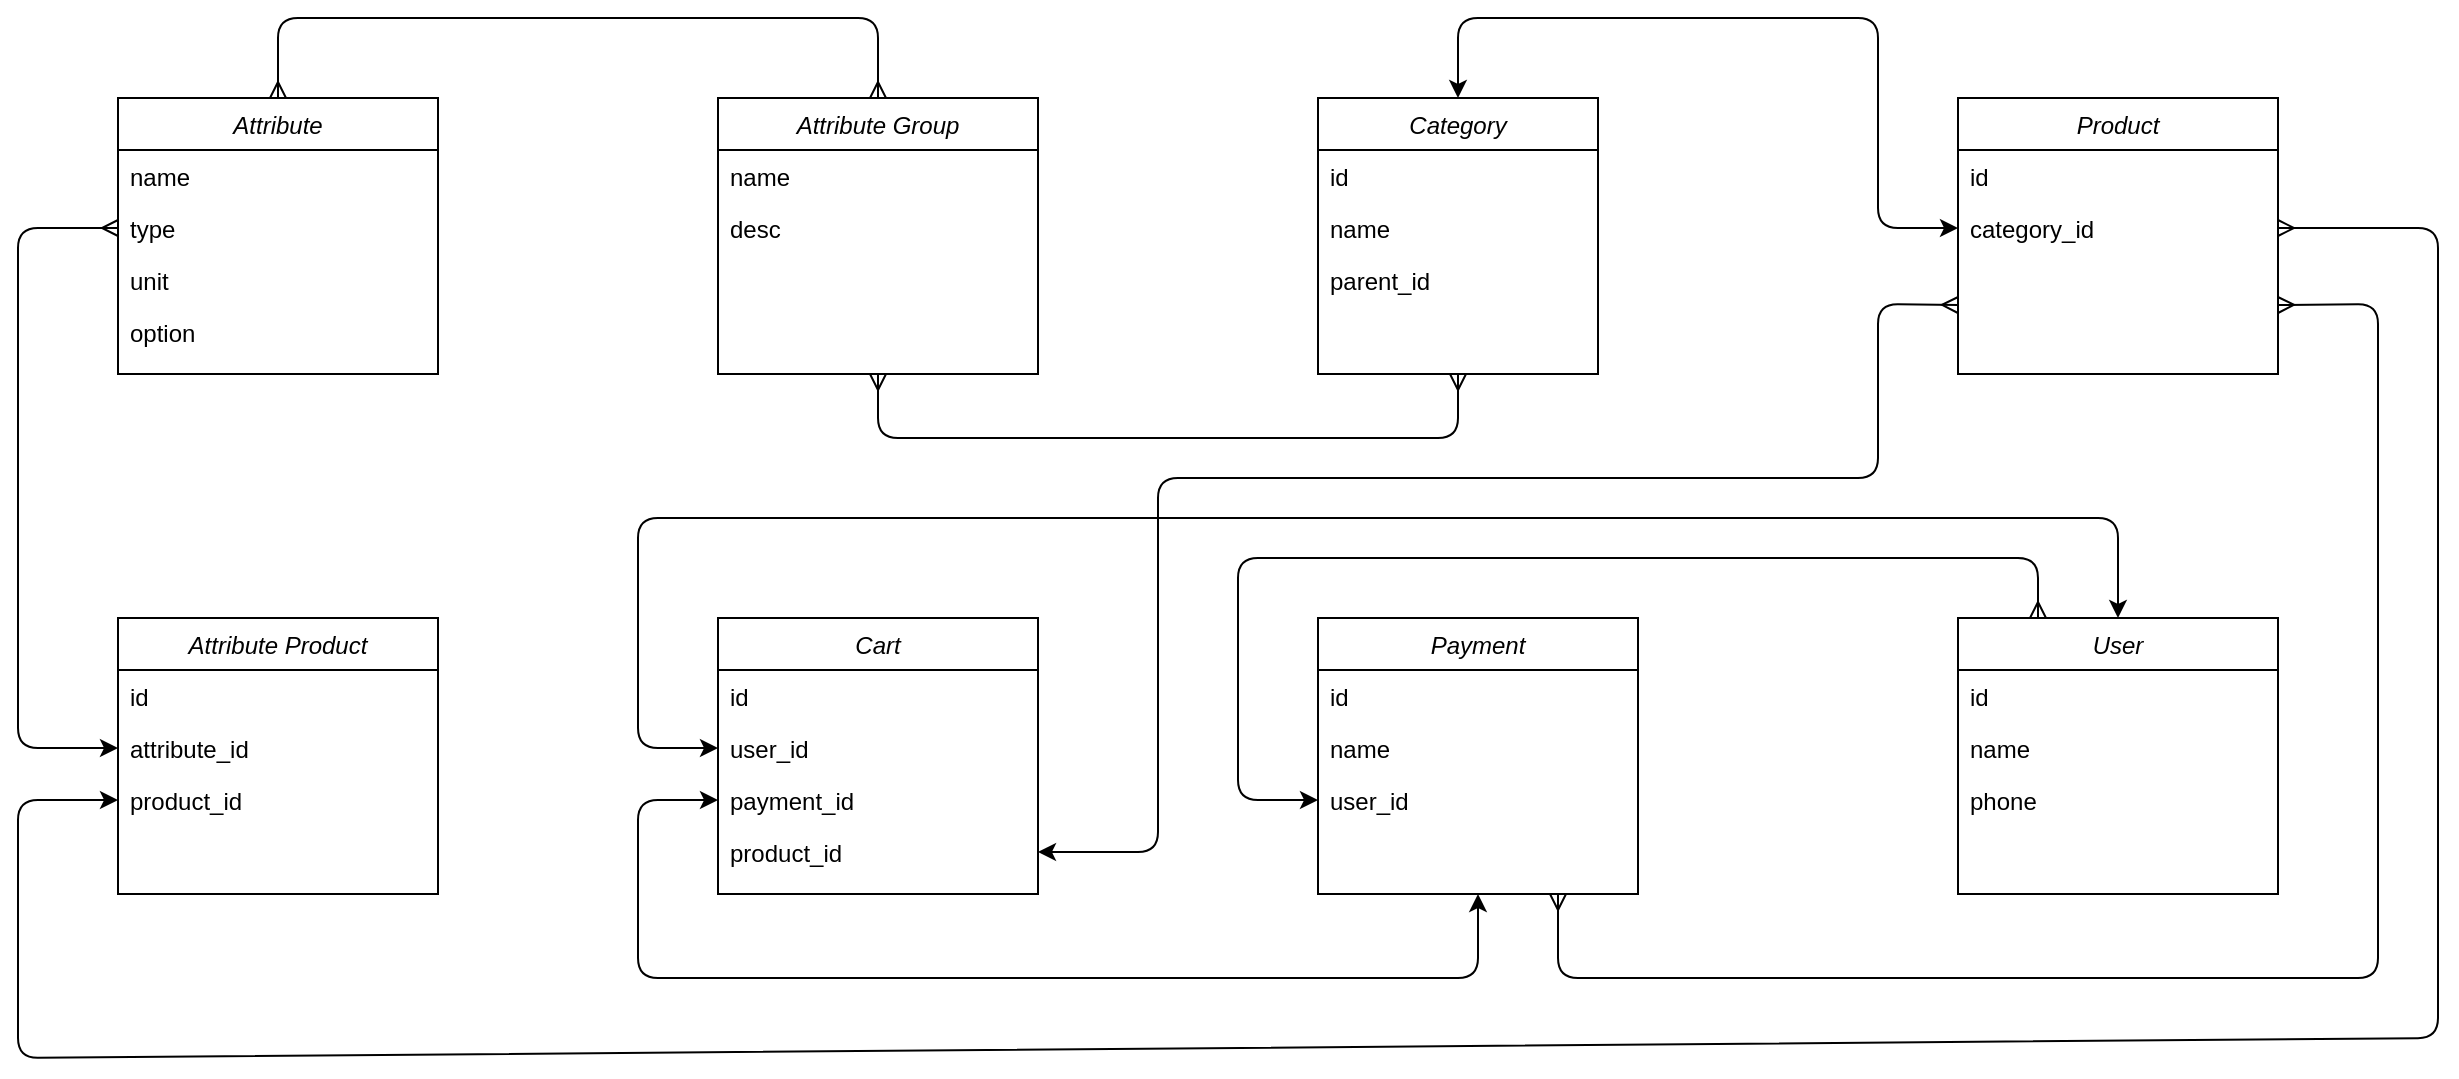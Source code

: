 <mxfile version="13.6.6" type="github">
  <diagram id="C5RBs43oDa-KdzZeNtuy" name="Page-1">
    <mxGraphModel dx="2310" dy="1952" grid="1" gridSize="10" guides="1" tooltips="1" connect="1" arrows="1" fold="1" page="1" pageScale="1" pageWidth="827" pageHeight="1169" math="0" shadow="0">
      <root>
        <mxCell id="WIyWlLk6GJQsqaUBKTNV-0" />
        <mxCell id="WIyWlLk6GJQsqaUBKTNV-1" parent="WIyWlLk6GJQsqaUBKTNV-0" />
        <mxCell id="zkfFHV4jXpPFQw0GAbJ--0" value="Attribute Group" style="swimlane;fontStyle=2;align=center;verticalAlign=top;childLayout=stackLayout;horizontal=1;startSize=26;horizontalStack=0;resizeParent=1;resizeLast=0;collapsible=1;marginBottom=0;rounded=0;shadow=0;strokeWidth=1;" parent="WIyWlLk6GJQsqaUBKTNV-1" vertex="1">
          <mxGeometry x="20" y="20" width="160" height="138" as="geometry">
            <mxRectangle x="230" y="140" width="160" height="26" as="alternateBounds" />
          </mxGeometry>
        </mxCell>
        <mxCell id="zkfFHV4jXpPFQw0GAbJ--1" value="name" style="text;align=left;verticalAlign=top;spacingLeft=4;spacingRight=4;overflow=hidden;rotatable=0;points=[[0,0.5],[1,0.5]];portConstraint=eastwest;" parent="zkfFHV4jXpPFQw0GAbJ--0" vertex="1">
          <mxGeometry y="26" width="160" height="26" as="geometry" />
        </mxCell>
        <mxCell id="zkfFHV4jXpPFQw0GAbJ--2" value="desc" style="text;align=left;verticalAlign=top;spacingLeft=4;spacingRight=4;overflow=hidden;rotatable=0;points=[[0,0.5],[1,0.5]];portConstraint=eastwest;rounded=0;shadow=0;html=0;" parent="zkfFHV4jXpPFQw0GAbJ--0" vertex="1">
          <mxGeometry y="52" width="160" height="26" as="geometry" />
        </mxCell>
        <mxCell id="j1zrnvNkxj95_oALO9Bb-7" value="Cart" style="swimlane;fontStyle=2;align=center;verticalAlign=top;childLayout=stackLayout;horizontal=1;startSize=26;horizontalStack=0;resizeParent=1;resizeLast=0;collapsible=1;marginBottom=0;rounded=0;shadow=0;strokeWidth=1;" vertex="1" parent="WIyWlLk6GJQsqaUBKTNV-1">
          <mxGeometry x="20" y="280" width="160" height="138" as="geometry">
            <mxRectangle x="230" y="140" width="160" height="26" as="alternateBounds" />
          </mxGeometry>
        </mxCell>
        <mxCell id="j1zrnvNkxj95_oALO9Bb-8" value="id" style="text;align=left;verticalAlign=top;spacingLeft=4;spacingRight=4;overflow=hidden;rotatable=0;points=[[0,0.5],[1,0.5]];portConstraint=eastwest;" vertex="1" parent="j1zrnvNkxj95_oALO9Bb-7">
          <mxGeometry y="26" width="160" height="26" as="geometry" />
        </mxCell>
        <mxCell id="j1zrnvNkxj95_oALO9Bb-9" value="user_id" style="text;align=left;verticalAlign=top;spacingLeft=4;spacingRight=4;overflow=hidden;rotatable=0;points=[[0,0.5],[1,0.5]];portConstraint=eastwest;rounded=0;shadow=0;html=0;" vertex="1" parent="j1zrnvNkxj95_oALO9Bb-7">
          <mxGeometry y="52" width="160" height="26" as="geometry" />
        </mxCell>
        <mxCell id="j1zrnvNkxj95_oALO9Bb-10" value="payment_id" style="text;align=left;verticalAlign=top;spacingLeft=4;spacingRight=4;overflow=hidden;rotatable=0;points=[[0,0.5],[1,0.5]];portConstraint=eastwest;rounded=0;shadow=0;html=0;" vertex="1" parent="j1zrnvNkxj95_oALO9Bb-7">
          <mxGeometry y="78" width="160" height="26" as="geometry" />
        </mxCell>
        <mxCell id="j1zrnvNkxj95_oALO9Bb-63" value="product_id" style="text;align=left;verticalAlign=top;spacingLeft=4;spacingRight=4;overflow=hidden;rotatable=0;points=[[0,0.5],[1,0.5]];portConstraint=eastwest;rounded=0;shadow=0;html=0;" vertex="1" parent="j1zrnvNkxj95_oALO9Bb-7">
          <mxGeometry y="104" width="160" height="26" as="geometry" />
        </mxCell>
        <mxCell id="j1zrnvNkxj95_oALO9Bb-1" value="Category" style="swimlane;fontStyle=2;align=center;verticalAlign=top;childLayout=stackLayout;horizontal=1;startSize=26;horizontalStack=0;resizeParent=1;resizeLast=0;collapsible=1;marginBottom=0;rounded=0;shadow=0;strokeWidth=1;" vertex="1" parent="WIyWlLk6GJQsqaUBKTNV-1">
          <mxGeometry x="320" y="20" width="140" height="138" as="geometry">
            <mxRectangle x="230" y="140" width="160" height="26" as="alternateBounds" />
          </mxGeometry>
        </mxCell>
        <mxCell id="j1zrnvNkxj95_oALO9Bb-3" value="id" style="text;align=left;verticalAlign=top;spacingLeft=4;spacingRight=4;overflow=hidden;rotatable=0;points=[[0,0.5],[1,0.5]];portConstraint=eastwest;rounded=0;shadow=0;html=0;" vertex="1" parent="j1zrnvNkxj95_oALO9Bb-1">
          <mxGeometry y="26" width="140" height="26" as="geometry" />
        </mxCell>
        <mxCell id="j1zrnvNkxj95_oALO9Bb-4" value="name" style="text;align=left;verticalAlign=top;spacingLeft=4;spacingRight=4;overflow=hidden;rotatable=0;points=[[0,0.5],[1,0.5]];portConstraint=eastwest;rounded=0;shadow=0;html=0;" vertex="1" parent="j1zrnvNkxj95_oALO9Bb-1">
          <mxGeometry y="52" width="140" height="26" as="geometry" />
        </mxCell>
        <mxCell id="j1zrnvNkxj95_oALO9Bb-49" value="parent_id" style="text;align=left;verticalAlign=top;spacingLeft=4;spacingRight=4;overflow=hidden;rotatable=0;points=[[0,0.5],[1,0.5]];portConstraint=eastwest;rounded=0;shadow=0;html=0;" vertex="1" parent="j1zrnvNkxj95_oALO9Bb-1">
          <mxGeometry y="78" width="140" height="26" as="geometry" />
        </mxCell>
        <mxCell id="j1zrnvNkxj95_oALO9Bb-13" value="Payment" style="swimlane;fontStyle=2;align=center;verticalAlign=top;childLayout=stackLayout;horizontal=1;startSize=26;horizontalStack=0;resizeParent=1;resizeLast=0;collapsible=1;marginBottom=0;rounded=0;shadow=0;strokeWidth=1;" vertex="1" parent="WIyWlLk6GJQsqaUBKTNV-1">
          <mxGeometry x="320" y="280" width="160" height="138" as="geometry">
            <mxRectangle x="230" y="140" width="160" height="26" as="alternateBounds" />
          </mxGeometry>
        </mxCell>
        <mxCell id="j1zrnvNkxj95_oALO9Bb-14" value="id" style="text;align=left;verticalAlign=top;spacingLeft=4;spacingRight=4;overflow=hidden;rotatable=0;points=[[0,0.5],[1,0.5]];portConstraint=eastwest;" vertex="1" parent="j1zrnvNkxj95_oALO9Bb-13">
          <mxGeometry y="26" width="160" height="26" as="geometry" />
        </mxCell>
        <mxCell id="j1zrnvNkxj95_oALO9Bb-15" value="name" style="text;align=left;verticalAlign=top;spacingLeft=4;spacingRight=4;overflow=hidden;rotatable=0;points=[[0,0.5],[1,0.5]];portConstraint=eastwest;rounded=0;shadow=0;html=0;" vertex="1" parent="j1zrnvNkxj95_oALO9Bb-13">
          <mxGeometry y="52" width="160" height="26" as="geometry" />
        </mxCell>
        <mxCell id="j1zrnvNkxj95_oALO9Bb-16" value="user_id" style="text;align=left;verticalAlign=top;spacingLeft=4;spacingRight=4;overflow=hidden;rotatable=0;points=[[0,0.5],[1,0.5]];portConstraint=eastwest;rounded=0;shadow=0;html=0;" vertex="1" parent="j1zrnvNkxj95_oALO9Bb-13">
          <mxGeometry y="78" width="160" height="26" as="geometry" />
        </mxCell>
        <mxCell id="j1zrnvNkxj95_oALO9Bb-19" value="Product" style="swimlane;fontStyle=2;align=center;verticalAlign=top;childLayout=stackLayout;horizontal=1;startSize=26;horizontalStack=0;resizeParent=1;resizeLast=0;collapsible=1;marginBottom=0;rounded=0;shadow=0;strokeWidth=1;" vertex="1" parent="WIyWlLk6GJQsqaUBKTNV-1">
          <mxGeometry x="640" y="20" width="160" height="138" as="geometry">
            <mxRectangle x="230" y="140" width="160" height="26" as="alternateBounds" />
          </mxGeometry>
        </mxCell>
        <mxCell id="j1zrnvNkxj95_oALO9Bb-20" value="id" style="text;align=left;verticalAlign=top;spacingLeft=4;spacingRight=4;overflow=hidden;rotatable=0;points=[[0,0.5],[1,0.5]];portConstraint=eastwest;" vertex="1" parent="j1zrnvNkxj95_oALO9Bb-19">
          <mxGeometry y="26" width="160" height="26" as="geometry" />
        </mxCell>
        <mxCell id="j1zrnvNkxj95_oALO9Bb-21" value="category_id&#xa;" style="text;align=left;verticalAlign=top;spacingLeft=4;spacingRight=4;overflow=hidden;rotatable=0;points=[[0,0.5],[1,0.5]];portConstraint=eastwest;rounded=0;shadow=0;html=0;" vertex="1" parent="j1zrnvNkxj95_oALO9Bb-19">
          <mxGeometry y="52" width="160" height="26" as="geometry" />
        </mxCell>
        <mxCell id="j1zrnvNkxj95_oALO9Bb-25" value="User" style="swimlane;fontStyle=2;align=center;verticalAlign=top;childLayout=stackLayout;horizontal=1;startSize=26;horizontalStack=0;resizeParent=1;resizeLast=0;collapsible=1;marginBottom=0;rounded=0;shadow=0;strokeWidth=1;" vertex="1" parent="WIyWlLk6GJQsqaUBKTNV-1">
          <mxGeometry x="640" y="280" width="160" height="138" as="geometry">
            <mxRectangle x="230" y="140" width="160" height="26" as="alternateBounds" />
          </mxGeometry>
        </mxCell>
        <mxCell id="j1zrnvNkxj95_oALO9Bb-26" value="id" style="text;align=left;verticalAlign=top;spacingLeft=4;spacingRight=4;overflow=hidden;rotatable=0;points=[[0,0.5],[1,0.5]];portConstraint=eastwest;" vertex="1" parent="j1zrnvNkxj95_oALO9Bb-25">
          <mxGeometry y="26" width="160" height="26" as="geometry" />
        </mxCell>
        <mxCell id="j1zrnvNkxj95_oALO9Bb-27" value="name" style="text;align=left;verticalAlign=top;spacingLeft=4;spacingRight=4;overflow=hidden;rotatable=0;points=[[0,0.5],[1,0.5]];portConstraint=eastwest;rounded=0;shadow=0;html=0;" vertex="1" parent="j1zrnvNkxj95_oALO9Bb-25">
          <mxGeometry y="52" width="160" height="26" as="geometry" />
        </mxCell>
        <mxCell id="j1zrnvNkxj95_oALO9Bb-28" value="phone" style="text;align=left;verticalAlign=top;spacingLeft=4;spacingRight=4;overflow=hidden;rotatable=0;points=[[0,0.5],[1,0.5]];portConstraint=eastwest;rounded=0;shadow=0;html=0;" vertex="1" parent="j1zrnvNkxj95_oALO9Bb-25">
          <mxGeometry y="78" width="160" height="26" as="geometry" />
        </mxCell>
        <mxCell id="j1zrnvNkxj95_oALO9Bb-39" value="Attribute" style="swimlane;fontStyle=2;align=center;verticalAlign=top;childLayout=stackLayout;horizontal=1;startSize=26;horizontalStack=0;resizeParent=1;resizeLast=0;collapsible=1;marginBottom=0;rounded=0;shadow=0;strokeWidth=1;" vertex="1" parent="WIyWlLk6GJQsqaUBKTNV-1">
          <mxGeometry x="-280" y="20" width="160" height="138" as="geometry">
            <mxRectangle x="230" y="140" width="160" height="26" as="alternateBounds" />
          </mxGeometry>
        </mxCell>
        <mxCell id="j1zrnvNkxj95_oALO9Bb-40" value="name" style="text;align=left;verticalAlign=top;spacingLeft=4;spacingRight=4;overflow=hidden;rotatable=0;points=[[0,0.5],[1,0.5]];portConstraint=eastwest;" vertex="1" parent="j1zrnvNkxj95_oALO9Bb-39">
          <mxGeometry y="26" width="160" height="26" as="geometry" />
        </mxCell>
        <mxCell id="j1zrnvNkxj95_oALO9Bb-41" value="type" style="text;align=left;verticalAlign=top;spacingLeft=4;spacingRight=4;overflow=hidden;rotatable=0;points=[[0,0.5],[1,0.5]];portConstraint=eastwest;rounded=0;shadow=0;html=0;" vertex="1" parent="j1zrnvNkxj95_oALO9Bb-39">
          <mxGeometry y="52" width="160" height="26" as="geometry" />
        </mxCell>
        <mxCell id="j1zrnvNkxj95_oALO9Bb-42" value="unit" style="text;align=left;verticalAlign=top;spacingLeft=4;spacingRight=4;overflow=hidden;rotatable=0;points=[[0,0.5],[1,0.5]];portConstraint=eastwest;rounded=0;shadow=0;html=0;" vertex="1" parent="j1zrnvNkxj95_oALO9Bb-39">
          <mxGeometry y="78" width="160" height="26" as="geometry" />
        </mxCell>
        <mxCell id="j1zrnvNkxj95_oALO9Bb-44" value="option" style="text;align=left;verticalAlign=top;spacingLeft=4;spacingRight=4;overflow=hidden;rotatable=0;points=[[0,0.5],[1,0.5]];portConstraint=eastwest;" vertex="1" parent="j1zrnvNkxj95_oALO9Bb-39">
          <mxGeometry y="104" width="160" height="26" as="geometry" />
        </mxCell>
        <mxCell id="j1zrnvNkxj95_oALO9Bb-45" value="" style="endArrow=classic;startArrow=classic;html=1;entryX=0;entryY=0.5;entryDx=0;entryDy=0;exitX=0.5;exitY=0;exitDx=0;exitDy=0;" edge="1" parent="WIyWlLk6GJQsqaUBKTNV-1" source="j1zrnvNkxj95_oALO9Bb-1" target="j1zrnvNkxj95_oALO9Bb-21">
          <mxGeometry width="50" height="50" relative="1" as="geometry">
            <mxPoint x="520" y="150" as="sourcePoint" />
            <mxPoint x="570" y="100" as="targetPoint" />
            <Array as="points">
              <mxPoint x="390" y="-20" />
              <mxPoint x="600" y="-20" />
              <mxPoint x="600" y="85" />
            </Array>
          </mxGeometry>
        </mxCell>
        <mxCell id="j1zrnvNkxj95_oALO9Bb-47" value="" style="endArrow=classic;startArrow=classic;html=1;entryX=0.5;entryY=0;entryDx=0;entryDy=0;exitX=0;exitY=0.5;exitDx=0;exitDy=0;" edge="1" parent="WIyWlLk6GJQsqaUBKTNV-1" source="j1zrnvNkxj95_oALO9Bb-9" target="j1zrnvNkxj95_oALO9Bb-25">
          <mxGeometry width="50" height="50" relative="1" as="geometry">
            <mxPoint x="370" y="310" as="sourcePoint" />
            <mxPoint x="420" y="260" as="targetPoint" />
            <Array as="points">
              <mxPoint x="-20" y="345" />
              <mxPoint x="-20" y="230" />
              <mxPoint x="720" y="230" />
            </Array>
          </mxGeometry>
        </mxCell>
        <mxCell id="j1zrnvNkxj95_oALO9Bb-48" value="" style="endArrow=classic;startArrow=classic;html=1;exitX=0;exitY=0.5;exitDx=0;exitDy=0;" edge="1" parent="WIyWlLk6GJQsqaUBKTNV-1" source="j1zrnvNkxj95_oALO9Bb-10">
          <mxGeometry width="50" height="50" relative="1" as="geometry">
            <mxPoint x="350" y="468" as="sourcePoint" />
            <mxPoint x="400" y="418" as="targetPoint" />
            <Array as="points">
              <mxPoint x="-20" y="371" />
              <mxPoint x="-20" y="460" />
              <mxPoint x="400" y="460" />
            </Array>
          </mxGeometry>
        </mxCell>
        <mxCell id="j1zrnvNkxj95_oALO9Bb-50" value="Attribute Product" style="swimlane;fontStyle=2;align=center;verticalAlign=top;childLayout=stackLayout;horizontal=1;startSize=26;horizontalStack=0;resizeParent=1;resizeLast=0;collapsible=1;marginBottom=0;rounded=0;shadow=0;strokeWidth=1;" vertex="1" parent="WIyWlLk6GJQsqaUBKTNV-1">
          <mxGeometry x="-280" y="280" width="160" height="138" as="geometry">
            <mxRectangle x="230" y="140" width="160" height="26" as="alternateBounds" />
          </mxGeometry>
        </mxCell>
        <mxCell id="j1zrnvNkxj95_oALO9Bb-51" value="id" style="text;align=left;verticalAlign=top;spacingLeft=4;spacingRight=4;overflow=hidden;rotatable=0;points=[[0,0.5],[1,0.5]];portConstraint=eastwest;" vertex="1" parent="j1zrnvNkxj95_oALO9Bb-50">
          <mxGeometry y="26" width="160" height="26" as="geometry" />
        </mxCell>
        <mxCell id="j1zrnvNkxj95_oALO9Bb-52" value="attribute_id" style="text;align=left;verticalAlign=top;spacingLeft=4;spacingRight=4;overflow=hidden;rotatable=0;points=[[0,0.5],[1,0.5]];portConstraint=eastwest;rounded=0;shadow=0;html=0;" vertex="1" parent="j1zrnvNkxj95_oALO9Bb-50">
          <mxGeometry y="52" width="160" height="26" as="geometry" />
        </mxCell>
        <mxCell id="j1zrnvNkxj95_oALO9Bb-53" value="product_id" style="text;align=left;verticalAlign=top;spacingLeft=4;spacingRight=4;overflow=hidden;rotatable=0;points=[[0,0.5],[1,0.5]];portConstraint=eastwest;rounded=0;shadow=0;html=0;" vertex="1" parent="j1zrnvNkxj95_oALO9Bb-50">
          <mxGeometry y="78" width="160" height="26" as="geometry" />
        </mxCell>
        <mxCell id="j1zrnvNkxj95_oALO9Bb-56" value="" style="endArrow=ERmany;startArrow=ERmany;html=1;entryX=0.5;entryY=0;entryDx=0;entryDy=0;endFill=0;startFill=0;" edge="1" parent="WIyWlLk6GJQsqaUBKTNV-1" target="zkfFHV4jXpPFQw0GAbJ--0">
          <mxGeometry width="50" height="50" relative="1" as="geometry">
            <mxPoint x="-200" y="20" as="sourcePoint" />
            <mxPoint x="120" y="-20" as="targetPoint" />
            <Array as="points">
              <mxPoint x="-200" y="-20" />
              <mxPoint x="100" y="-20" />
            </Array>
          </mxGeometry>
        </mxCell>
        <mxCell id="j1zrnvNkxj95_oALO9Bb-57" value="" style="endArrow=ERmany;startArrow=ERmany;html=1;exitX=0.5;exitY=1;exitDx=0;exitDy=0;startFill=0;endFill=0;" edge="1" parent="WIyWlLk6GJQsqaUBKTNV-1" source="j1zrnvNkxj95_oALO9Bb-1">
          <mxGeometry width="50" height="50" relative="1" as="geometry">
            <mxPoint x="400" y="158" as="sourcePoint" />
            <mxPoint x="100" y="158" as="targetPoint" />
            <Array as="points">
              <mxPoint x="390" y="190" />
              <mxPoint x="100" y="190" />
            </Array>
          </mxGeometry>
        </mxCell>
        <mxCell id="j1zrnvNkxj95_oALO9Bb-61" value="" style="endArrow=ERmany;startArrow=classic;html=1;entryX=0;entryY=0.5;entryDx=0;entryDy=0;exitX=0;exitY=0.5;exitDx=0;exitDy=0;endFill=0;" edge="1" parent="WIyWlLk6GJQsqaUBKTNV-1" source="j1zrnvNkxj95_oALO9Bb-52" target="j1zrnvNkxj95_oALO9Bb-41">
          <mxGeometry width="50" height="50" relative="1" as="geometry">
            <mxPoint x="130" y="230" as="sourcePoint" />
            <mxPoint x="260" y="170" as="targetPoint" />
            <Array as="points">
              <mxPoint x="-330" y="345" />
              <mxPoint x="-330" y="85" />
            </Array>
          </mxGeometry>
        </mxCell>
        <mxCell id="j1zrnvNkxj95_oALO9Bb-62" value="" style="endArrow=ERmany;startArrow=classic;html=1;exitX=0;exitY=0.5;exitDx=0;exitDy=0;entryX=1;entryY=0.5;entryDx=0;entryDy=0;endFill=0;" edge="1" parent="WIyWlLk6GJQsqaUBKTNV-1" source="j1zrnvNkxj95_oALO9Bb-53" target="j1zrnvNkxj95_oALO9Bb-21">
          <mxGeometry width="50" height="50" relative="1" as="geometry">
            <mxPoint x="210" y="220" as="sourcePoint" />
            <mxPoint x="260" y="170" as="targetPoint" />
            <Array as="points">
              <mxPoint x="-330" y="371" />
              <mxPoint x="-330" y="500" />
              <mxPoint x="880" y="490" />
              <mxPoint x="880" y="85" />
            </Array>
          </mxGeometry>
        </mxCell>
        <mxCell id="j1zrnvNkxj95_oALO9Bb-64" value="" style="endArrow=ERmany;startArrow=classic;html=1;exitX=1;exitY=0.5;exitDx=0;exitDy=0;entryX=0;entryY=0.75;entryDx=0;entryDy=0;endFill=0;" edge="1" parent="WIyWlLk6GJQsqaUBKTNV-1" source="j1zrnvNkxj95_oALO9Bb-63" target="j1zrnvNkxj95_oALO9Bb-19">
          <mxGeometry width="50" height="50" relative="1" as="geometry">
            <mxPoint x="230" y="220" as="sourcePoint" />
            <mxPoint x="280" y="170" as="targetPoint" />
            <Array as="points">
              <mxPoint x="240" y="397" />
              <mxPoint x="240" y="210" />
              <mxPoint x="600" y="210" />
              <mxPoint x="600" y="123" />
            </Array>
          </mxGeometry>
        </mxCell>
        <mxCell id="j1zrnvNkxj95_oALO9Bb-70" value="" style="endArrow=ERmany;startArrow=ERmany;html=1;exitX=0.75;exitY=1;exitDx=0;exitDy=0;entryX=1;entryY=0.75;entryDx=0;entryDy=0;startFill=0;endFill=0;" edge="1" parent="WIyWlLk6GJQsqaUBKTNV-1" source="j1zrnvNkxj95_oALO9Bb-13" target="j1zrnvNkxj95_oALO9Bb-19">
          <mxGeometry width="50" height="50" relative="1" as="geometry">
            <mxPoint x="600" y="220" as="sourcePoint" />
            <mxPoint x="650" y="170" as="targetPoint" />
            <Array as="points">
              <mxPoint x="440" y="460" />
              <mxPoint x="850" y="460" />
              <mxPoint x="850" y="123" />
            </Array>
          </mxGeometry>
        </mxCell>
        <mxCell id="j1zrnvNkxj95_oALO9Bb-71" value="" style="endArrow=ERmany;startArrow=classic;html=1;exitX=0;exitY=0.5;exitDx=0;exitDy=0;entryX=0.25;entryY=0;entryDx=0;entryDy=0;endFill=0;" edge="1" parent="WIyWlLk6GJQsqaUBKTNV-1" source="j1zrnvNkxj95_oALO9Bb-16" target="j1zrnvNkxj95_oALO9Bb-25">
          <mxGeometry width="50" height="50" relative="1" as="geometry">
            <mxPoint x="460" y="240" as="sourcePoint" />
            <mxPoint x="700" y="250" as="targetPoint" />
            <Array as="points">
              <mxPoint x="280" y="371" />
              <mxPoint x="280" y="250" />
              <mxPoint x="680" y="250" />
            </Array>
          </mxGeometry>
        </mxCell>
      </root>
    </mxGraphModel>
  </diagram>
</mxfile>
